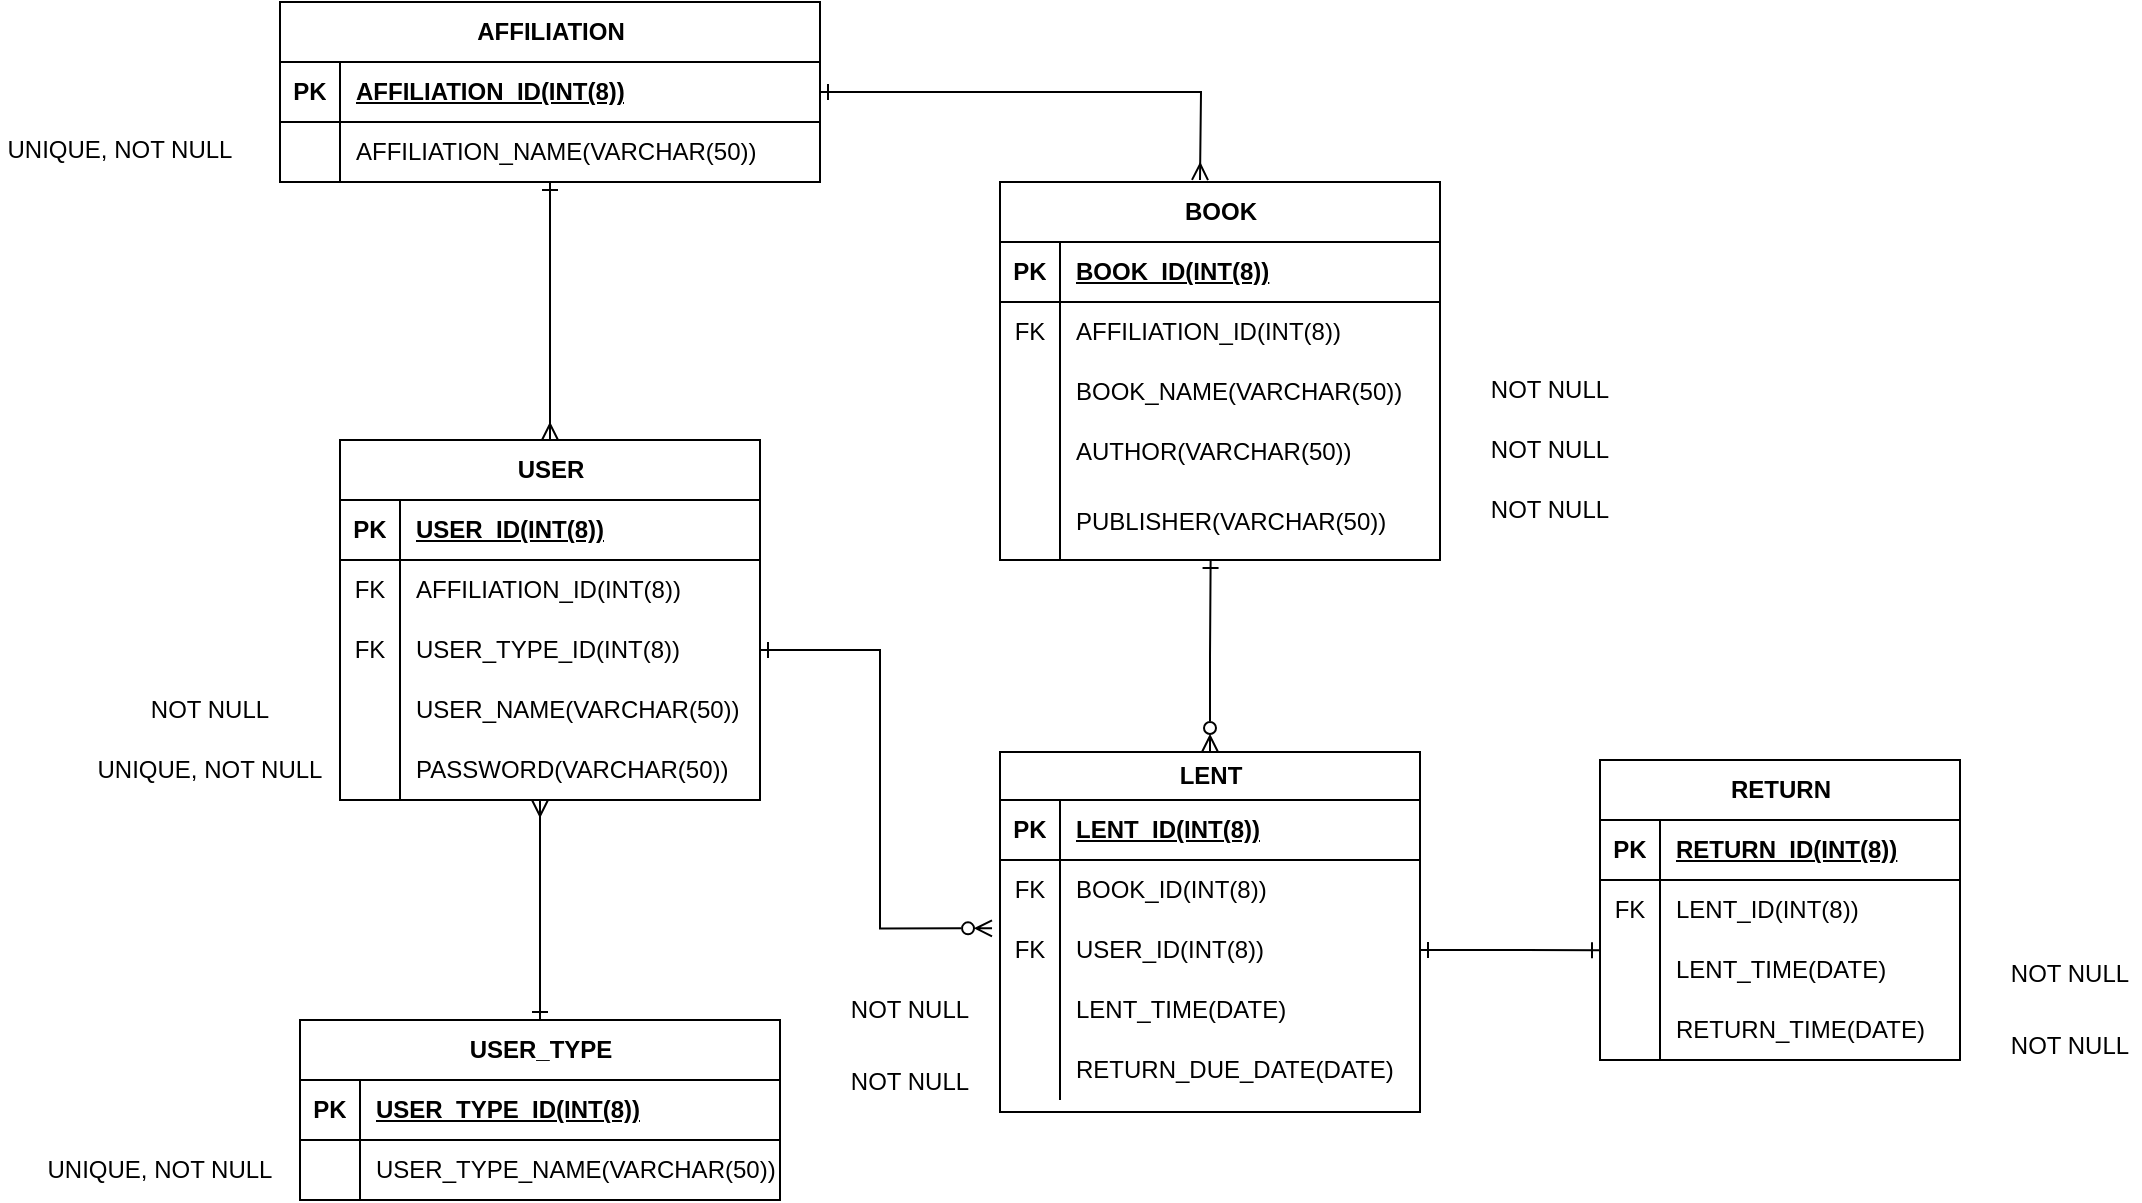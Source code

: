 <mxfile version="21.3.3" type="device">
  <diagram id="CCrA8Vp4w4gkzFXh-mRi" name="ページ1">
    <mxGraphModel dx="1892" dy="444" grid="1" gridSize="10" guides="1" tooltips="1" connect="1" arrows="1" fold="1" page="1" pageScale="1" pageWidth="827" pageHeight="1169" math="0" shadow="0">
      <root>
        <mxCell id="0" />
        <mxCell id="1" parent="0" />
        <mxCell id="zPPFa_1tEiWSTrwrJcsz-5" value="AFFILIATION" style="shape=table;startSize=30;container=1;collapsible=1;childLayout=tableLayout;fixedRows=1;rowLines=0;fontStyle=1;align=center;resizeLast=1;html=1;" parent="1" vertex="1">
          <mxGeometry x="80" y="41" width="270" height="90" as="geometry" />
        </mxCell>
        <mxCell id="zPPFa_1tEiWSTrwrJcsz-6" value="" style="shape=tableRow;horizontal=0;startSize=0;swimlaneHead=0;swimlaneBody=0;fillColor=none;collapsible=0;dropTarget=0;points=[[0,0.5],[1,0.5]];portConstraint=eastwest;top=0;left=0;right=0;bottom=1;" parent="zPPFa_1tEiWSTrwrJcsz-5" vertex="1">
          <mxGeometry y="30" width="270" height="30" as="geometry" />
        </mxCell>
        <mxCell id="zPPFa_1tEiWSTrwrJcsz-7" value="PK" style="shape=partialRectangle;connectable=0;fillColor=none;top=0;left=0;bottom=0;right=0;fontStyle=1;overflow=hidden;whiteSpace=wrap;html=1;" parent="zPPFa_1tEiWSTrwrJcsz-6" vertex="1">
          <mxGeometry width="30" height="30" as="geometry">
            <mxRectangle width="30" height="30" as="alternateBounds" />
          </mxGeometry>
        </mxCell>
        <mxCell id="zPPFa_1tEiWSTrwrJcsz-8" value="AFFILIATION_ID(INT(8))" style="shape=partialRectangle;connectable=0;fillColor=none;top=0;left=0;bottom=0;right=0;align=left;spacingLeft=6;fontStyle=5;overflow=hidden;whiteSpace=wrap;html=1;" parent="zPPFa_1tEiWSTrwrJcsz-6" vertex="1">
          <mxGeometry x="30" width="240" height="30" as="geometry">
            <mxRectangle width="240" height="30" as="alternateBounds" />
          </mxGeometry>
        </mxCell>
        <mxCell id="zPPFa_1tEiWSTrwrJcsz-9" value="" style="shape=tableRow;horizontal=0;startSize=0;swimlaneHead=0;swimlaneBody=0;fillColor=none;collapsible=0;dropTarget=0;points=[[0,0.5],[1,0.5]];portConstraint=eastwest;top=0;left=0;right=0;bottom=0;" parent="zPPFa_1tEiWSTrwrJcsz-5" vertex="1">
          <mxGeometry y="60" width="270" height="30" as="geometry" />
        </mxCell>
        <mxCell id="zPPFa_1tEiWSTrwrJcsz-10" value="" style="shape=partialRectangle;connectable=0;fillColor=none;top=0;left=0;bottom=0;right=0;editable=1;overflow=hidden;whiteSpace=wrap;html=1;" parent="zPPFa_1tEiWSTrwrJcsz-9" vertex="1">
          <mxGeometry width="30" height="30" as="geometry">
            <mxRectangle width="30" height="30" as="alternateBounds" />
          </mxGeometry>
        </mxCell>
        <mxCell id="zPPFa_1tEiWSTrwrJcsz-11" value="AFFILIATION_NAME(VARCHAR(50))" style="shape=partialRectangle;connectable=0;fillColor=none;top=0;left=0;bottom=0;right=0;align=left;spacingLeft=6;overflow=hidden;whiteSpace=wrap;html=1;" parent="zPPFa_1tEiWSTrwrJcsz-9" vertex="1">
          <mxGeometry x="30" width="240" height="30" as="geometry">
            <mxRectangle width="240" height="30" as="alternateBounds" />
          </mxGeometry>
        </mxCell>
        <mxCell id="zPPFa_1tEiWSTrwrJcsz-148" style="edgeStyle=orthogonalEdgeStyle;rounded=0;orthogonalLoop=1;jettySize=auto;html=1;exitX=0.5;exitY=0;exitDx=0;exitDy=0;entryX=0.5;entryY=1;entryDx=0;entryDy=0;entryPerimeter=0;startArrow=ERmany;startFill=0;endArrow=ERone;endFill=0;" parent="1" source="zPPFa_1tEiWSTrwrJcsz-86" target="zPPFa_1tEiWSTrwrJcsz-9" edge="1">
          <mxGeometry relative="1" as="geometry">
            <mxPoint x="200" y="150" as="targetPoint" />
          </mxGeometry>
        </mxCell>
        <mxCell id="zPPFa_1tEiWSTrwrJcsz-86" value="USER" style="shape=table;startSize=30;container=1;collapsible=1;childLayout=tableLayout;fixedRows=1;rowLines=0;fontStyle=1;align=center;resizeLast=1;html=1;" parent="1" vertex="1">
          <mxGeometry x="110" y="260" width="210" height="180" as="geometry" />
        </mxCell>
        <mxCell id="zPPFa_1tEiWSTrwrJcsz-87" value="" style="shape=tableRow;horizontal=0;startSize=0;swimlaneHead=0;swimlaneBody=0;fillColor=none;collapsible=0;dropTarget=0;points=[[0,0.5],[1,0.5]];portConstraint=eastwest;top=0;left=0;right=0;bottom=1;" parent="zPPFa_1tEiWSTrwrJcsz-86" vertex="1">
          <mxGeometry y="30" width="210" height="30" as="geometry" />
        </mxCell>
        <mxCell id="zPPFa_1tEiWSTrwrJcsz-88" value="PK" style="shape=partialRectangle;connectable=0;fillColor=none;top=0;left=0;bottom=0;right=0;fontStyle=1;overflow=hidden;whiteSpace=wrap;html=1;" parent="zPPFa_1tEiWSTrwrJcsz-87" vertex="1">
          <mxGeometry width="30" height="30" as="geometry">
            <mxRectangle width="30" height="30" as="alternateBounds" />
          </mxGeometry>
        </mxCell>
        <mxCell id="zPPFa_1tEiWSTrwrJcsz-89" value="USER_ID(INT(8))" style="shape=partialRectangle;connectable=0;fillColor=none;top=0;left=0;bottom=0;right=0;align=left;spacingLeft=6;fontStyle=5;overflow=hidden;whiteSpace=wrap;html=1;" parent="zPPFa_1tEiWSTrwrJcsz-87" vertex="1">
          <mxGeometry x="30" width="180" height="30" as="geometry">
            <mxRectangle width="180" height="30" as="alternateBounds" />
          </mxGeometry>
        </mxCell>
        <mxCell id="zPPFa_1tEiWSTrwrJcsz-99" value="" style="shape=tableRow;horizontal=0;startSize=0;swimlaneHead=0;swimlaneBody=0;fillColor=none;collapsible=0;dropTarget=0;points=[[0,0.5],[1,0.5]];portConstraint=eastwest;top=0;left=0;right=0;bottom=0;dashed=1;" parent="zPPFa_1tEiWSTrwrJcsz-86" vertex="1">
          <mxGeometry y="60" width="210" height="30" as="geometry" />
        </mxCell>
        <mxCell id="zPPFa_1tEiWSTrwrJcsz-100" value="FK" style="shape=partialRectangle;connectable=0;fillColor=none;top=0;left=0;bottom=0;right=0;editable=1;overflow=hidden;whiteSpace=wrap;html=1;" parent="zPPFa_1tEiWSTrwrJcsz-99" vertex="1">
          <mxGeometry width="30" height="30" as="geometry">
            <mxRectangle width="30" height="30" as="alternateBounds" />
          </mxGeometry>
        </mxCell>
        <mxCell id="zPPFa_1tEiWSTrwrJcsz-101" value="AFFILIATION_ID(INT(8))" style="shape=partialRectangle;connectable=0;fillColor=none;top=0;left=0;bottom=0;right=0;align=left;spacingLeft=6;overflow=hidden;whiteSpace=wrap;html=1;dashed=1;" parent="zPPFa_1tEiWSTrwrJcsz-99" vertex="1">
          <mxGeometry x="30" width="180" height="30" as="geometry">
            <mxRectangle width="180" height="30" as="alternateBounds" />
          </mxGeometry>
        </mxCell>
        <mxCell id="zPPFa_1tEiWSTrwrJcsz-90" value="" style="shape=tableRow;horizontal=0;startSize=0;swimlaneHead=0;swimlaneBody=0;fillColor=none;collapsible=0;dropTarget=0;points=[[0,0.5],[1,0.5]];portConstraint=eastwest;top=0;left=0;right=0;bottom=0;" parent="zPPFa_1tEiWSTrwrJcsz-86" vertex="1">
          <mxGeometry y="90" width="210" height="30" as="geometry" />
        </mxCell>
        <mxCell id="zPPFa_1tEiWSTrwrJcsz-91" value="FK" style="shape=partialRectangle;connectable=0;fillColor=none;top=0;left=0;bottom=0;right=0;editable=1;overflow=hidden;whiteSpace=wrap;html=1;" parent="zPPFa_1tEiWSTrwrJcsz-90" vertex="1">
          <mxGeometry width="30" height="30" as="geometry">
            <mxRectangle width="30" height="30" as="alternateBounds" />
          </mxGeometry>
        </mxCell>
        <mxCell id="zPPFa_1tEiWSTrwrJcsz-92" value="USER_TYPE_ID(INT(8))" style="shape=partialRectangle;connectable=0;fillColor=none;top=0;left=0;bottom=0;right=0;align=left;spacingLeft=6;overflow=hidden;whiteSpace=wrap;html=1;" parent="zPPFa_1tEiWSTrwrJcsz-90" vertex="1">
          <mxGeometry x="30" width="180" height="30" as="geometry">
            <mxRectangle width="180" height="30" as="alternateBounds" />
          </mxGeometry>
        </mxCell>
        <mxCell id="zPPFa_1tEiWSTrwrJcsz-93" value="" style="shape=tableRow;horizontal=0;startSize=0;swimlaneHead=0;swimlaneBody=0;fillColor=none;collapsible=0;dropTarget=0;points=[[0,0.5],[1,0.5]];portConstraint=eastwest;top=0;left=0;right=0;bottom=0;" parent="zPPFa_1tEiWSTrwrJcsz-86" vertex="1">
          <mxGeometry y="120" width="210" height="30" as="geometry" />
        </mxCell>
        <mxCell id="zPPFa_1tEiWSTrwrJcsz-94" value="" style="shape=partialRectangle;connectable=0;fillColor=none;top=0;left=0;bottom=0;right=0;editable=1;overflow=hidden;whiteSpace=wrap;html=1;" parent="zPPFa_1tEiWSTrwrJcsz-93" vertex="1">
          <mxGeometry width="30" height="30" as="geometry">
            <mxRectangle width="30" height="30" as="alternateBounds" />
          </mxGeometry>
        </mxCell>
        <mxCell id="zPPFa_1tEiWSTrwrJcsz-95" value="USER_NAME(VARCHAR(50))" style="shape=partialRectangle;connectable=0;fillColor=none;top=0;left=0;bottom=0;right=0;align=left;spacingLeft=6;overflow=hidden;whiteSpace=wrap;html=1;" parent="zPPFa_1tEiWSTrwrJcsz-93" vertex="1">
          <mxGeometry x="30" width="180" height="30" as="geometry">
            <mxRectangle width="180" height="30" as="alternateBounds" />
          </mxGeometry>
        </mxCell>
        <mxCell id="zPPFa_1tEiWSTrwrJcsz-96" value="" style="shape=tableRow;horizontal=0;startSize=0;swimlaneHead=0;swimlaneBody=0;fillColor=none;collapsible=0;dropTarget=0;points=[[0,0.5],[1,0.5]];portConstraint=eastwest;top=0;left=0;right=0;bottom=0;" parent="zPPFa_1tEiWSTrwrJcsz-86" vertex="1">
          <mxGeometry y="150" width="210" height="30" as="geometry" />
        </mxCell>
        <mxCell id="zPPFa_1tEiWSTrwrJcsz-97" value="" style="shape=partialRectangle;connectable=0;fillColor=none;top=0;left=0;bottom=0;right=0;editable=1;overflow=hidden;whiteSpace=wrap;html=1;" parent="zPPFa_1tEiWSTrwrJcsz-96" vertex="1">
          <mxGeometry width="30" height="30" as="geometry">
            <mxRectangle width="30" height="30" as="alternateBounds" />
          </mxGeometry>
        </mxCell>
        <mxCell id="zPPFa_1tEiWSTrwrJcsz-98" value="PASSWORD(VARCHAR(50))" style="shape=partialRectangle;connectable=0;fillColor=none;top=0;left=0;bottom=0;right=0;align=left;spacingLeft=6;overflow=hidden;whiteSpace=wrap;html=1;" parent="zPPFa_1tEiWSTrwrJcsz-96" vertex="1">
          <mxGeometry x="30" width="180" height="30" as="geometry">
            <mxRectangle width="180" height="30" as="alternateBounds" />
          </mxGeometry>
        </mxCell>
        <mxCell id="zPPFa_1tEiWSTrwrJcsz-147" style="edgeStyle=orthogonalEdgeStyle;rounded=0;orthogonalLoop=1;jettySize=auto;html=1;exitX=0.5;exitY=0;exitDx=0;exitDy=0;startArrow=ERone;startFill=0;endArrow=ERmany;endFill=0;" parent="1" source="zPPFa_1tEiWSTrwrJcsz-102" edge="1">
          <mxGeometry relative="1" as="geometry">
            <mxPoint x="210" y="440" as="targetPoint" />
            <Array as="points">
              <mxPoint x="210" y="440" />
            </Array>
          </mxGeometry>
        </mxCell>
        <mxCell id="zPPFa_1tEiWSTrwrJcsz-102" value="USER_TYPE" style="shape=table;startSize=30;container=1;collapsible=1;childLayout=tableLayout;fixedRows=1;rowLines=0;fontStyle=1;align=center;resizeLast=1;html=1;" parent="1" vertex="1">
          <mxGeometry x="90" y="550" width="240" height="90" as="geometry" />
        </mxCell>
        <mxCell id="zPPFa_1tEiWSTrwrJcsz-103" value="" style="shape=tableRow;horizontal=0;startSize=0;swimlaneHead=0;swimlaneBody=0;fillColor=none;collapsible=0;dropTarget=0;points=[[0,0.5],[1,0.5]];portConstraint=eastwest;top=0;left=0;right=0;bottom=1;" parent="zPPFa_1tEiWSTrwrJcsz-102" vertex="1">
          <mxGeometry y="30" width="240" height="30" as="geometry" />
        </mxCell>
        <mxCell id="zPPFa_1tEiWSTrwrJcsz-104" value="PK" style="shape=partialRectangle;connectable=0;fillColor=none;top=0;left=0;bottom=0;right=0;fontStyle=1;overflow=hidden;whiteSpace=wrap;html=1;" parent="zPPFa_1tEiWSTrwrJcsz-103" vertex="1">
          <mxGeometry width="30" height="30" as="geometry">
            <mxRectangle width="30" height="30" as="alternateBounds" />
          </mxGeometry>
        </mxCell>
        <mxCell id="zPPFa_1tEiWSTrwrJcsz-105" value="USER_TYPE_ID(INT(8))" style="shape=partialRectangle;connectable=0;fillColor=none;top=0;left=0;bottom=0;right=0;align=left;spacingLeft=6;fontStyle=5;overflow=hidden;whiteSpace=wrap;html=1;" parent="zPPFa_1tEiWSTrwrJcsz-103" vertex="1">
          <mxGeometry x="30" width="210" height="30" as="geometry">
            <mxRectangle width="210" height="30" as="alternateBounds" />
          </mxGeometry>
        </mxCell>
        <mxCell id="zPPFa_1tEiWSTrwrJcsz-106" value="" style="shape=tableRow;horizontal=0;startSize=0;swimlaneHead=0;swimlaneBody=0;fillColor=none;collapsible=0;dropTarget=0;points=[[0,0.5],[1,0.5]];portConstraint=eastwest;top=0;left=0;right=0;bottom=0;" parent="zPPFa_1tEiWSTrwrJcsz-102" vertex="1">
          <mxGeometry y="60" width="240" height="30" as="geometry" />
        </mxCell>
        <mxCell id="zPPFa_1tEiWSTrwrJcsz-107" value="" style="shape=partialRectangle;connectable=0;fillColor=none;top=0;left=0;bottom=0;right=0;editable=1;overflow=hidden;whiteSpace=wrap;html=1;" parent="zPPFa_1tEiWSTrwrJcsz-106" vertex="1">
          <mxGeometry width="30" height="30" as="geometry">
            <mxRectangle width="30" height="30" as="alternateBounds" />
          </mxGeometry>
        </mxCell>
        <mxCell id="zPPFa_1tEiWSTrwrJcsz-108" value="USER_TYPE_NAME(VARCHAR(50))" style="shape=partialRectangle;connectable=0;fillColor=none;top=0;left=0;bottom=0;right=0;align=left;spacingLeft=6;overflow=hidden;whiteSpace=wrap;html=1;" parent="zPPFa_1tEiWSTrwrJcsz-106" vertex="1">
          <mxGeometry x="30" width="210" height="30" as="geometry">
            <mxRectangle width="210" height="30" as="alternateBounds" />
          </mxGeometry>
        </mxCell>
        <mxCell id="zPPFa_1tEiWSTrwrJcsz-202" value="BOOK" style="shape=table;startSize=30;container=1;collapsible=1;childLayout=tableLayout;fixedRows=1;rowLines=0;fontStyle=1;align=center;resizeLast=1;html=1;" parent="1" vertex="1">
          <mxGeometry x="440" y="131" width="220.0" height="189" as="geometry" />
        </mxCell>
        <mxCell id="zPPFa_1tEiWSTrwrJcsz-203" value="" style="shape=tableRow;horizontal=0;startSize=0;swimlaneHead=0;swimlaneBody=0;fillColor=none;collapsible=0;dropTarget=0;points=[[0,0.5],[1,0.5]];portConstraint=eastwest;top=0;left=0;right=0;bottom=1;" parent="zPPFa_1tEiWSTrwrJcsz-202" vertex="1">
          <mxGeometry y="30" width="220.0" height="30" as="geometry" />
        </mxCell>
        <mxCell id="zPPFa_1tEiWSTrwrJcsz-204" value="PK" style="shape=partialRectangle;connectable=0;fillColor=none;top=0;left=0;bottom=0;right=0;fontStyle=1;overflow=hidden;whiteSpace=wrap;html=1;" parent="zPPFa_1tEiWSTrwrJcsz-203" vertex="1">
          <mxGeometry width="30" height="30" as="geometry">
            <mxRectangle width="30" height="30" as="alternateBounds" />
          </mxGeometry>
        </mxCell>
        <mxCell id="zPPFa_1tEiWSTrwrJcsz-205" value="BOOK_ID(INT(8))" style="shape=partialRectangle;connectable=0;fillColor=none;top=0;left=0;bottom=0;right=0;align=left;spacingLeft=6;fontStyle=5;overflow=hidden;whiteSpace=wrap;html=1;" parent="zPPFa_1tEiWSTrwrJcsz-203" vertex="1">
          <mxGeometry x="30" width="190.0" height="30" as="geometry">
            <mxRectangle width="190.0" height="30" as="alternateBounds" />
          </mxGeometry>
        </mxCell>
        <mxCell id="zPPFa_1tEiWSTrwrJcsz-206" value="" style="shape=tableRow;horizontal=0;startSize=0;swimlaneHead=0;swimlaneBody=0;fillColor=none;collapsible=0;dropTarget=0;points=[[0,0.5],[1,0.5]];portConstraint=eastwest;top=0;left=0;right=0;bottom=0;dashed=1;" parent="zPPFa_1tEiWSTrwrJcsz-202" vertex="1">
          <mxGeometry y="60" width="220.0" height="30" as="geometry" />
        </mxCell>
        <mxCell id="zPPFa_1tEiWSTrwrJcsz-207" value="FK" style="shape=partialRectangle;connectable=0;fillColor=none;top=0;left=0;bottom=0;right=0;editable=1;overflow=hidden;whiteSpace=wrap;html=1;" parent="zPPFa_1tEiWSTrwrJcsz-206" vertex="1">
          <mxGeometry width="30" height="30" as="geometry">
            <mxRectangle width="30" height="30" as="alternateBounds" />
          </mxGeometry>
        </mxCell>
        <mxCell id="zPPFa_1tEiWSTrwrJcsz-208" value="AFFILIATION_ID(INT(8))" style="shape=partialRectangle;connectable=0;fillColor=none;top=0;left=0;bottom=0;right=0;align=left;spacingLeft=6;overflow=hidden;whiteSpace=wrap;html=1;dashed=1;" parent="zPPFa_1tEiWSTrwrJcsz-206" vertex="1">
          <mxGeometry x="30" width="190.0" height="30" as="geometry">
            <mxRectangle width="190.0" height="30" as="alternateBounds" />
          </mxGeometry>
        </mxCell>
        <mxCell id="zPPFa_1tEiWSTrwrJcsz-209" value="" style="shape=tableRow;horizontal=0;startSize=0;swimlaneHead=0;swimlaneBody=0;fillColor=none;collapsible=0;dropTarget=0;points=[[0,0.5],[1,0.5]];portConstraint=eastwest;top=0;left=0;right=0;bottom=0;" parent="zPPFa_1tEiWSTrwrJcsz-202" vertex="1">
          <mxGeometry y="90" width="220.0" height="30" as="geometry" />
        </mxCell>
        <mxCell id="zPPFa_1tEiWSTrwrJcsz-210" value="" style="shape=partialRectangle;connectable=0;fillColor=none;top=0;left=0;bottom=0;right=0;editable=1;overflow=hidden;whiteSpace=wrap;html=1;" parent="zPPFa_1tEiWSTrwrJcsz-209" vertex="1">
          <mxGeometry width="30" height="30" as="geometry">
            <mxRectangle width="30" height="30" as="alternateBounds" />
          </mxGeometry>
        </mxCell>
        <mxCell id="zPPFa_1tEiWSTrwrJcsz-211" value="BOOK_NAME(VARCHAR(50))" style="shape=partialRectangle;connectable=0;fillColor=none;top=0;left=0;bottom=0;right=0;align=left;spacingLeft=6;overflow=hidden;whiteSpace=wrap;html=1;" parent="zPPFa_1tEiWSTrwrJcsz-209" vertex="1">
          <mxGeometry x="30" width="190.0" height="30" as="geometry">
            <mxRectangle width="190.0" height="30" as="alternateBounds" />
          </mxGeometry>
        </mxCell>
        <mxCell id="zPPFa_1tEiWSTrwrJcsz-212" value="" style="shape=tableRow;horizontal=0;startSize=0;swimlaneHead=0;swimlaneBody=0;fillColor=none;collapsible=0;dropTarget=0;points=[[0,0.5],[1,0.5]];portConstraint=eastwest;top=0;left=0;right=0;bottom=0;" parent="zPPFa_1tEiWSTrwrJcsz-202" vertex="1">
          <mxGeometry y="120" width="220.0" height="30" as="geometry" />
        </mxCell>
        <mxCell id="zPPFa_1tEiWSTrwrJcsz-213" value="" style="shape=partialRectangle;connectable=0;fillColor=none;top=0;left=0;bottom=0;right=0;editable=1;overflow=hidden;whiteSpace=wrap;html=1;" parent="zPPFa_1tEiWSTrwrJcsz-212" vertex="1">
          <mxGeometry width="30" height="30" as="geometry">
            <mxRectangle width="30" height="30" as="alternateBounds" />
          </mxGeometry>
        </mxCell>
        <mxCell id="zPPFa_1tEiWSTrwrJcsz-214" value="AUTHOR(VARCHAR(50))" style="shape=partialRectangle;connectable=0;fillColor=none;top=0;left=0;bottom=0;right=0;align=left;spacingLeft=6;overflow=hidden;whiteSpace=wrap;html=1;" parent="zPPFa_1tEiWSTrwrJcsz-212" vertex="1">
          <mxGeometry x="30" width="190.0" height="30" as="geometry">
            <mxRectangle width="190.0" height="30" as="alternateBounds" />
          </mxGeometry>
        </mxCell>
        <mxCell id="zPPFa_1tEiWSTrwrJcsz-215" value="" style="shape=tableRow;horizontal=0;startSize=0;swimlaneHead=0;swimlaneBody=0;fillColor=none;collapsible=0;dropTarget=0;points=[[0,0.5],[1,0.5]];portConstraint=eastwest;top=0;left=0;right=0;bottom=0;" parent="zPPFa_1tEiWSTrwrJcsz-202" vertex="1">
          <mxGeometry y="150" width="220.0" height="39" as="geometry" />
        </mxCell>
        <mxCell id="zPPFa_1tEiWSTrwrJcsz-216" value="" style="shape=partialRectangle;connectable=0;fillColor=none;top=0;left=0;bottom=0;right=0;editable=1;overflow=hidden;whiteSpace=wrap;html=1;" parent="zPPFa_1tEiWSTrwrJcsz-215" vertex="1">
          <mxGeometry width="30" height="39" as="geometry">
            <mxRectangle width="30" height="39" as="alternateBounds" />
          </mxGeometry>
        </mxCell>
        <mxCell id="zPPFa_1tEiWSTrwrJcsz-217" value="PUBLISHER(VARCHAR(50))" style="shape=partialRectangle;connectable=0;fillColor=none;top=0;left=0;bottom=0;right=0;align=left;spacingLeft=6;overflow=hidden;whiteSpace=wrap;html=1;" parent="zPPFa_1tEiWSTrwrJcsz-215" vertex="1">
          <mxGeometry x="30" width="190.0" height="39" as="geometry">
            <mxRectangle width="190.0" height="39" as="alternateBounds" />
          </mxGeometry>
        </mxCell>
        <mxCell id="zPPFa_1tEiWSTrwrJcsz-252" style="edgeStyle=orthogonalEdgeStyle;rounded=0;orthogonalLoop=1;jettySize=auto;html=1;exitX=0.5;exitY=0;exitDx=0;exitDy=0;startArrow=ERzeroToMany;startFill=0;endArrow=ERone;endFill=0;" parent="1" source="zPPFa_1tEiWSTrwrJcsz-219" edge="1">
          <mxGeometry relative="1" as="geometry">
            <mxPoint x="545.316" y="320" as="targetPoint" />
          </mxGeometry>
        </mxCell>
        <mxCell id="zPPFa_1tEiWSTrwrJcsz-219" value="LENT" style="shape=table;startSize=24;container=1;collapsible=1;childLayout=tableLayout;fixedRows=1;rowLines=0;fontStyle=1;align=center;resizeLast=1;html=1;" parent="1" vertex="1">
          <mxGeometry x="440" y="416" width="210.0" height="180" as="geometry" />
        </mxCell>
        <mxCell id="zPPFa_1tEiWSTrwrJcsz-220" value="" style="shape=tableRow;horizontal=0;startSize=0;swimlaneHead=0;swimlaneBody=0;fillColor=none;collapsible=0;dropTarget=0;points=[[0,0.5],[1,0.5]];portConstraint=eastwest;top=0;left=0;right=0;bottom=1;" parent="zPPFa_1tEiWSTrwrJcsz-219" vertex="1">
          <mxGeometry y="24" width="210.0" height="30" as="geometry" />
        </mxCell>
        <mxCell id="zPPFa_1tEiWSTrwrJcsz-221" value="PK" style="shape=partialRectangle;connectable=0;fillColor=none;top=0;left=0;bottom=0;right=0;fontStyle=1;overflow=hidden;whiteSpace=wrap;html=1;" parent="zPPFa_1tEiWSTrwrJcsz-220" vertex="1">
          <mxGeometry width="30" height="30" as="geometry">
            <mxRectangle width="30" height="30" as="alternateBounds" />
          </mxGeometry>
        </mxCell>
        <mxCell id="zPPFa_1tEiWSTrwrJcsz-222" value="LENT_ID(INT(8))" style="shape=partialRectangle;connectable=0;fillColor=none;top=0;left=0;bottom=0;right=0;align=left;spacingLeft=6;fontStyle=5;overflow=hidden;whiteSpace=wrap;html=1;" parent="zPPFa_1tEiWSTrwrJcsz-220" vertex="1">
          <mxGeometry x="30" width="180.0" height="30" as="geometry">
            <mxRectangle width="180.0" height="30" as="alternateBounds" />
          </mxGeometry>
        </mxCell>
        <mxCell id="zPPFa_1tEiWSTrwrJcsz-223" value="" style="shape=tableRow;horizontal=0;startSize=0;swimlaneHead=0;swimlaneBody=0;fillColor=none;collapsible=0;dropTarget=0;points=[[0,0.5],[1,0.5]];portConstraint=eastwest;top=0;left=0;right=0;bottom=0;" parent="zPPFa_1tEiWSTrwrJcsz-219" vertex="1">
          <mxGeometry y="54" width="210.0" height="30" as="geometry" />
        </mxCell>
        <mxCell id="zPPFa_1tEiWSTrwrJcsz-224" value="FK" style="shape=partialRectangle;connectable=0;fillColor=none;top=0;left=0;bottom=0;right=0;editable=1;overflow=hidden;whiteSpace=wrap;html=1;" parent="zPPFa_1tEiWSTrwrJcsz-223" vertex="1">
          <mxGeometry width="30" height="30" as="geometry">
            <mxRectangle width="30" height="30" as="alternateBounds" />
          </mxGeometry>
        </mxCell>
        <mxCell id="zPPFa_1tEiWSTrwrJcsz-225" value="BOOK_ID(INT(8))" style="shape=partialRectangle;connectable=0;fillColor=none;top=0;left=0;bottom=0;right=0;align=left;spacingLeft=6;overflow=hidden;whiteSpace=wrap;html=1;" parent="zPPFa_1tEiWSTrwrJcsz-223" vertex="1">
          <mxGeometry x="30" width="180.0" height="30" as="geometry">
            <mxRectangle width="180.0" height="30" as="alternateBounds" />
          </mxGeometry>
        </mxCell>
        <mxCell id="zPPFa_1tEiWSTrwrJcsz-226" value="" style="shape=tableRow;horizontal=0;startSize=0;swimlaneHead=0;swimlaneBody=0;fillColor=none;collapsible=0;dropTarget=0;points=[[0,0.5],[1,0.5]];portConstraint=eastwest;top=0;left=0;right=0;bottom=0;" parent="zPPFa_1tEiWSTrwrJcsz-219" vertex="1">
          <mxGeometry y="84" width="210.0" height="30" as="geometry" />
        </mxCell>
        <mxCell id="zPPFa_1tEiWSTrwrJcsz-227" value="FK" style="shape=partialRectangle;connectable=0;fillColor=none;top=0;left=0;bottom=0;right=0;editable=1;overflow=hidden;whiteSpace=wrap;html=1;" parent="zPPFa_1tEiWSTrwrJcsz-226" vertex="1">
          <mxGeometry width="30" height="30" as="geometry">
            <mxRectangle width="30" height="30" as="alternateBounds" />
          </mxGeometry>
        </mxCell>
        <mxCell id="zPPFa_1tEiWSTrwrJcsz-228" value="USER_ID(INT(8))" style="shape=partialRectangle;connectable=0;fillColor=none;top=0;left=0;bottom=0;right=0;align=left;spacingLeft=6;overflow=hidden;whiteSpace=wrap;html=1;" parent="zPPFa_1tEiWSTrwrJcsz-226" vertex="1">
          <mxGeometry x="30" width="180.0" height="30" as="geometry">
            <mxRectangle width="180.0" height="30" as="alternateBounds" />
          </mxGeometry>
        </mxCell>
        <mxCell id="zPPFa_1tEiWSTrwrJcsz-229" value="" style="shape=tableRow;horizontal=0;startSize=0;swimlaneHead=0;swimlaneBody=0;fillColor=none;collapsible=0;dropTarget=0;points=[[0,0.5],[1,0.5]];portConstraint=eastwest;top=0;left=0;right=0;bottom=0;" parent="zPPFa_1tEiWSTrwrJcsz-219" vertex="1">
          <mxGeometry y="114" width="210.0" height="30" as="geometry" />
        </mxCell>
        <mxCell id="zPPFa_1tEiWSTrwrJcsz-230" value="" style="shape=partialRectangle;connectable=0;fillColor=none;top=0;left=0;bottom=0;right=0;editable=1;overflow=hidden;whiteSpace=wrap;html=1;" parent="zPPFa_1tEiWSTrwrJcsz-229" vertex="1">
          <mxGeometry width="30" height="30" as="geometry">
            <mxRectangle width="30" height="30" as="alternateBounds" />
          </mxGeometry>
        </mxCell>
        <mxCell id="zPPFa_1tEiWSTrwrJcsz-231" value="LENT_TIME(DATE)" style="shape=partialRectangle;connectable=0;fillColor=none;top=0;left=0;bottom=0;right=0;align=left;spacingLeft=6;overflow=hidden;whiteSpace=wrap;html=1;" parent="zPPFa_1tEiWSTrwrJcsz-229" vertex="1">
          <mxGeometry x="30" width="180.0" height="30" as="geometry">
            <mxRectangle width="180.0" height="30" as="alternateBounds" />
          </mxGeometry>
        </mxCell>
        <mxCell id="zPPFa_1tEiWSTrwrJcsz-232" value="" style="shape=tableRow;horizontal=0;startSize=0;swimlaneHead=0;swimlaneBody=0;fillColor=none;collapsible=0;dropTarget=0;points=[[0,0.5],[1,0.5]];portConstraint=eastwest;top=0;left=0;right=0;bottom=0;" parent="zPPFa_1tEiWSTrwrJcsz-219" vertex="1">
          <mxGeometry y="144" width="210.0" height="30" as="geometry" />
        </mxCell>
        <mxCell id="zPPFa_1tEiWSTrwrJcsz-233" value="" style="shape=partialRectangle;connectable=0;fillColor=none;top=0;left=0;bottom=0;right=0;editable=1;overflow=hidden;whiteSpace=wrap;html=1;" parent="zPPFa_1tEiWSTrwrJcsz-232" vertex="1">
          <mxGeometry width="30" height="30" as="geometry">
            <mxRectangle width="30" height="30" as="alternateBounds" />
          </mxGeometry>
        </mxCell>
        <mxCell id="zPPFa_1tEiWSTrwrJcsz-234" value="RETURN_DUE_DATE(DATE)" style="shape=partialRectangle;connectable=0;fillColor=none;top=0;left=0;bottom=0;right=0;align=left;spacingLeft=6;overflow=hidden;whiteSpace=wrap;html=1;" parent="zPPFa_1tEiWSTrwrJcsz-232" vertex="1">
          <mxGeometry x="30" width="180.0" height="30" as="geometry">
            <mxRectangle width="180.0" height="30" as="alternateBounds" />
          </mxGeometry>
        </mxCell>
        <mxCell id="zPPFa_1tEiWSTrwrJcsz-235" value="RETURN" style="shape=table;startSize=30;container=1;collapsible=1;childLayout=tableLayout;fixedRows=1;rowLines=0;fontStyle=1;align=center;resizeLast=1;html=1;" parent="1" vertex="1">
          <mxGeometry x="740" y="420" width="180" height="150" as="geometry" />
        </mxCell>
        <mxCell id="zPPFa_1tEiWSTrwrJcsz-236" value="" style="shape=tableRow;horizontal=0;startSize=0;swimlaneHead=0;swimlaneBody=0;fillColor=none;collapsible=0;dropTarget=0;points=[[0,0.5],[1,0.5]];portConstraint=eastwest;top=0;left=0;right=0;bottom=1;" parent="zPPFa_1tEiWSTrwrJcsz-235" vertex="1">
          <mxGeometry y="30" width="180" height="30" as="geometry" />
        </mxCell>
        <mxCell id="zPPFa_1tEiWSTrwrJcsz-237" value="PK" style="shape=partialRectangle;connectable=0;fillColor=none;top=0;left=0;bottom=0;right=0;fontStyle=1;overflow=hidden;whiteSpace=wrap;html=1;" parent="zPPFa_1tEiWSTrwrJcsz-236" vertex="1">
          <mxGeometry width="30" height="30" as="geometry">
            <mxRectangle width="30" height="30" as="alternateBounds" />
          </mxGeometry>
        </mxCell>
        <mxCell id="zPPFa_1tEiWSTrwrJcsz-238" value="RETURN_ID(INT(8))" style="shape=partialRectangle;connectable=0;fillColor=none;top=0;left=0;bottom=0;right=0;align=left;spacingLeft=6;fontStyle=5;overflow=hidden;whiteSpace=wrap;html=1;" parent="zPPFa_1tEiWSTrwrJcsz-236" vertex="1">
          <mxGeometry x="30" width="150" height="30" as="geometry">
            <mxRectangle width="150" height="30" as="alternateBounds" />
          </mxGeometry>
        </mxCell>
        <mxCell id="zPPFa_1tEiWSTrwrJcsz-239" value="" style="shape=tableRow;horizontal=0;startSize=0;swimlaneHead=0;swimlaneBody=0;fillColor=none;collapsible=0;dropTarget=0;points=[[0,0.5],[1,0.5]];portConstraint=eastwest;top=0;left=0;right=0;bottom=0;" parent="zPPFa_1tEiWSTrwrJcsz-235" vertex="1">
          <mxGeometry y="60" width="180" height="30" as="geometry" />
        </mxCell>
        <mxCell id="zPPFa_1tEiWSTrwrJcsz-240" value="FK" style="shape=partialRectangle;connectable=0;fillColor=none;top=0;left=0;bottom=0;right=0;editable=1;overflow=hidden;whiteSpace=wrap;html=1;" parent="zPPFa_1tEiWSTrwrJcsz-239" vertex="1">
          <mxGeometry width="30" height="30" as="geometry">
            <mxRectangle width="30" height="30" as="alternateBounds" />
          </mxGeometry>
        </mxCell>
        <mxCell id="zPPFa_1tEiWSTrwrJcsz-241" value="LENT_ID(INT(8))" style="shape=partialRectangle;connectable=0;fillColor=none;top=0;left=0;bottom=0;right=0;align=left;spacingLeft=6;overflow=hidden;whiteSpace=wrap;html=1;" parent="zPPFa_1tEiWSTrwrJcsz-239" vertex="1">
          <mxGeometry x="30" width="150" height="30" as="geometry">
            <mxRectangle width="150" height="30" as="alternateBounds" />
          </mxGeometry>
        </mxCell>
        <mxCell id="zPPFa_1tEiWSTrwrJcsz-242" value="" style="shape=tableRow;horizontal=0;startSize=0;swimlaneHead=0;swimlaneBody=0;fillColor=none;collapsible=0;dropTarget=0;points=[[0,0.5],[1,0.5]];portConstraint=eastwest;top=0;left=0;right=0;bottom=0;" parent="zPPFa_1tEiWSTrwrJcsz-235" vertex="1">
          <mxGeometry y="90" width="180" height="30" as="geometry" />
        </mxCell>
        <mxCell id="zPPFa_1tEiWSTrwrJcsz-243" value="" style="shape=partialRectangle;connectable=0;fillColor=none;top=0;left=0;bottom=0;right=0;editable=1;overflow=hidden;whiteSpace=wrap;html=1;" parent="zPPFa_1tEiWSTrwrJcsz-242" vertex="1">
          <mxGeometry width="30" height="30" as="geometry">
            <mxRectangle width="30" height="30" as="alternateBounds" />
          </mxGeometry>
        </mxCell>
        <mxCell id="zPPFa_1tEiWSTrwrJcsz-244" value="LENT_TIME(DATE)" style="shape=partialRectangle;connectable=0;fillColor=none;top=0;left=0;bottom=0;right=0;align=left;spacingLeft=6;overflow=hidden;whiteSpace=wrap;html=1;" parent="zPPFa_1tEiWSTrwrJcsz-242" vertex="1">
          <mxGeometry x="30" width="150" height="30" as="geometry">
            <mxRectangle width="150" height="30" as="alternateBounds" />
          </mxGeometry>
        </mxCell>
        <mxCell id="zPPFa_1tEiWSTrwrJcsz-245" value="" style="shape=tableRow;horizontal=0;startSize=0;swimlaneHead=0;swimlaneBody=0;fillColor=none;collapsible=0;dropTarget=0;points=[[0,0.5],[1,0.5]];portConstraint=eastwest;top=0;left=0;right=0;bottom=0;" parent="zPPFa_1tEiWSTrwrJcsz-235" vertex="1">
          <mxGeometry y="120" width="180" height="30" as="geometry" />
        </mxCell>
        <mxCell id="zPPFa_1tEiWSTrwrJcsz-246" value="" style="shape=partialRectangle;connectable=0;fillColor=none;top=0;left=0;bottom=0;right=0;editable=1;overflow=hidden;whiteSpace=wrap;html=1;" parent="zPPFa_1tEiWSTrwrJcsz-245" vertex="1">
          <mxGeometry width="30" height="30" as="geometry">
            <mxRectangle width="30" height="30" as="alternateBounds" />
          </mxGeometry>
        </mxCell>
        <mxCell id="zPPFa_1tEiWSTrwrJcsz-247" value="RETURN_TIME(DATE)" style="shape=partialRectangle;connectable=0;fillColor=none;top=0;left=0;bottom=0;right=0;align=left;spacingLeft=6;overflow=hidden;whiteSpace=wrap;html=1;" parent="zPPFa_1tEiWSTrwrJcsz-245" vertex="1">
          <mxGeometry x="30" width="150" height="30" as="geometry">
            <mxRectangle width="150" height="30" as="alternateBounds" />
          </mxGeometry>
        </mxCell>
        <mxCell id="zPPFa_1tEiWSTrwrJcsz-249" style="edgeStyle=orthogonalEdgeStyle;rounded=0;orthogonalLoop=1;jettySize=auto;html=1;exitX=1;exitY=0.5;exitDx=0;exitDy=0;startArrow=ERone;startFill=0;endArrow=ERmany;endFill=0;" parent="1" source="zPPFa_1tEiWSTrwrJcsz-6" edge="1">
          <mxGeometry relative="1" as="geometry">
            <mxPoint x="540" y="130" as="targetPoint" />
          </mxGeometry>
        </mxCell>
        <mxCell id="zPPFa_1tEiWSTrwrJcsz-250" style="edgeStyle=orthogonalEdgeStyle;rounded=0;orthogonalLoop=1;jettySize=auto;html=1;exitX=1;exitY=0.5;exitDx=0;exitDy=0;entryX=-0.019;entryY=0.139;entryDx=0;entryDy=0;entryPerimeter=0;startArrow=ERone;startFill=0;endArrow=ERzeroToMany;endFill=0;" parent="1" source="zPPFa_1tEiWSTrwrJcsz-90" target="zPPFa_1tEiWSTrwrJcsz-226" edge="1">
          <mxGeometry relative="1" as="geometry" />
        </mxCell>
        <mxCell id="zPPFa_1tEiWSTrwrJcsz-253" style="edgeStyle=orthogonalEdgeStyle;rounded=0;orthogonalLoop=1;jettySize=auto;html=1;exitX=1;exitY=0.5;exitDx=0;exitDy=0;startArrow=ERone;startFill=0;endArrow=ERone;endFill=0;" parent="1" source="zPPFa_1tEiWSTrwrJcsz-226" edge="1">
          <mxGeometry relative="1" as="geometry">
            <mxPoint x="740" y="515.105" as="targetPoint" />
          </mxGeometry>
        </mxCell>
        <mxCell id="nxXs41O5KMGHaocjBqrw-1" value="UNIQUE, NOT NULL" style="text;html=1;strokeColor=none;fillColor=none;align=center;verticalAlign=middle;whiteSpace=wrap;rounded=0;" vertex="1" parent="1">
          <mxGeometry x="-60" y="100" width="120" height="30" as="geometry" />
        </mxCell>
        <mxCell id="nxXs41O5KMGHaocjBqrw-2" value="NOT NULL" style="text;html=1;strokeColor=none;fillColor=none;align=center;verticalAlign=middle;whiteSpace=wrap;rounded=0;" vertex="1" parent="1">
          <mxGeometry x="10" y="380" width="70" height="30" as="geometry" />
        </mxCell>
        <mxCell id="nxXs41O5KMGHaocjBqrw-3" value="UNIQUE, NOT NULL" style="text;html=1;strokeColor=none;fillColor=none;align=center;verticalAlign=middle;whiteSpace=wrap;rounded=0;" vertex="1" parent="1">
          <mxGeometry x="-15" y="410" width="120" height="30" as="geometry" />
        </mxCell>
        <mxCell id="nxXs41O5KMGHaocjBqrw-4" value="UNIQUE, NOT NULL" style="text;html=1;strokeColor=none;fillColor=none;align=center;verticalAlign=middle;whiteSpace=wrap;rounded=0;" vertex="1" parent="1">
          <mxGeometry x="-40" y="610" width="120" height="30" as="geometry" />
        </mxCell>
        <mxCell id="nxXs41O5KMGHaocjBqrw-5" value="NOT NULL" style="text;html=1;strokeColor=none;fillColor=none;align=center;verticalAlign=middle;whiteSpace=wrap;rounded=0;" vertex="1" parent="1">
          <mxGeometry x="680" y="220" width="70" height="30" as="geometry" />
        </mxCell>
        <mxCell id="nxXs41O5KMGHaocjBqrw-7" value="NOT NULL" style="text;html=1;strokeColor=none;fillColor=none;align=center;verticalAlign=middle;whiteSpace=wrap;rounded=0;" vertex="1" parent="1">
          <mxGeometry x="680" y="250" width="70" height="30" as="geometry" />
        </mxCell>
        <mxCell id="nxXs41O5KMGHaocjBqrw-8" value="NOT NULL" style="text;html=1;strokeColor=none;fillColor=none;align=center;verticalAlign=middle;whiteSpace=wrap;rounded=0;" vertex="1" parent="1">
          <mxGeometry x="680" y="280" width="70" height="30" as="geometry" />
        </mxCell>
        <mxCell id="nxXs41O5KMGHaocjBqrw-9" value="NOT NULL" style="text;html=1;strokeColor=none;fillColor=none;align=center;verticalAlign=middle;whiteSpace=wrap;rounded=0;" vertex="1" parent="1">
          <mxGeometry x="360" y="530" width="70" height="30" as="geometry" />
        </mxCell>
        <mxCell id="nxXs41O5KMGHaocjBqrw-10" value="NOT NULL" style="text;html=1;strokeColor=none;fillColor=none;align=center;verticalAlign=middle;whiteSpace=wrap;rounded=0;" vertex="1" parent="1">
          <mxGeometry x="360" y="566" width="70" height="30" as="geometry" />
        </mxCell>
        <mxCell id="nxXs41O5KMGHaocjBqrw-11" value="NOT NULL" style="text;html=1;strokeColor=none;fillColor=none;align=center;verticalAlign=middle;whiteSpace=wrap;rounded=0;" vertex="1" parent="1">
          <mxGeometry x="940" y="512" width="70" height="30" as="geometry" />
        </mxCell>
        <mxCell id="nxXs41O5KMGHaocjBqrw-12" value="NOT NULL" style="text;html=1;strokeColor=none;fillColor=none;align=center;verticalAlign=middle;whiteSpace=wrap;rounded=0;" vertex="1" parent="1">
          <mxGeometry x="940" y="548" width="70" height="30" as="geometry" />
        </mxCell>
      </root>
    </mxGraphModel>
  </diagram>
</mxfile>
